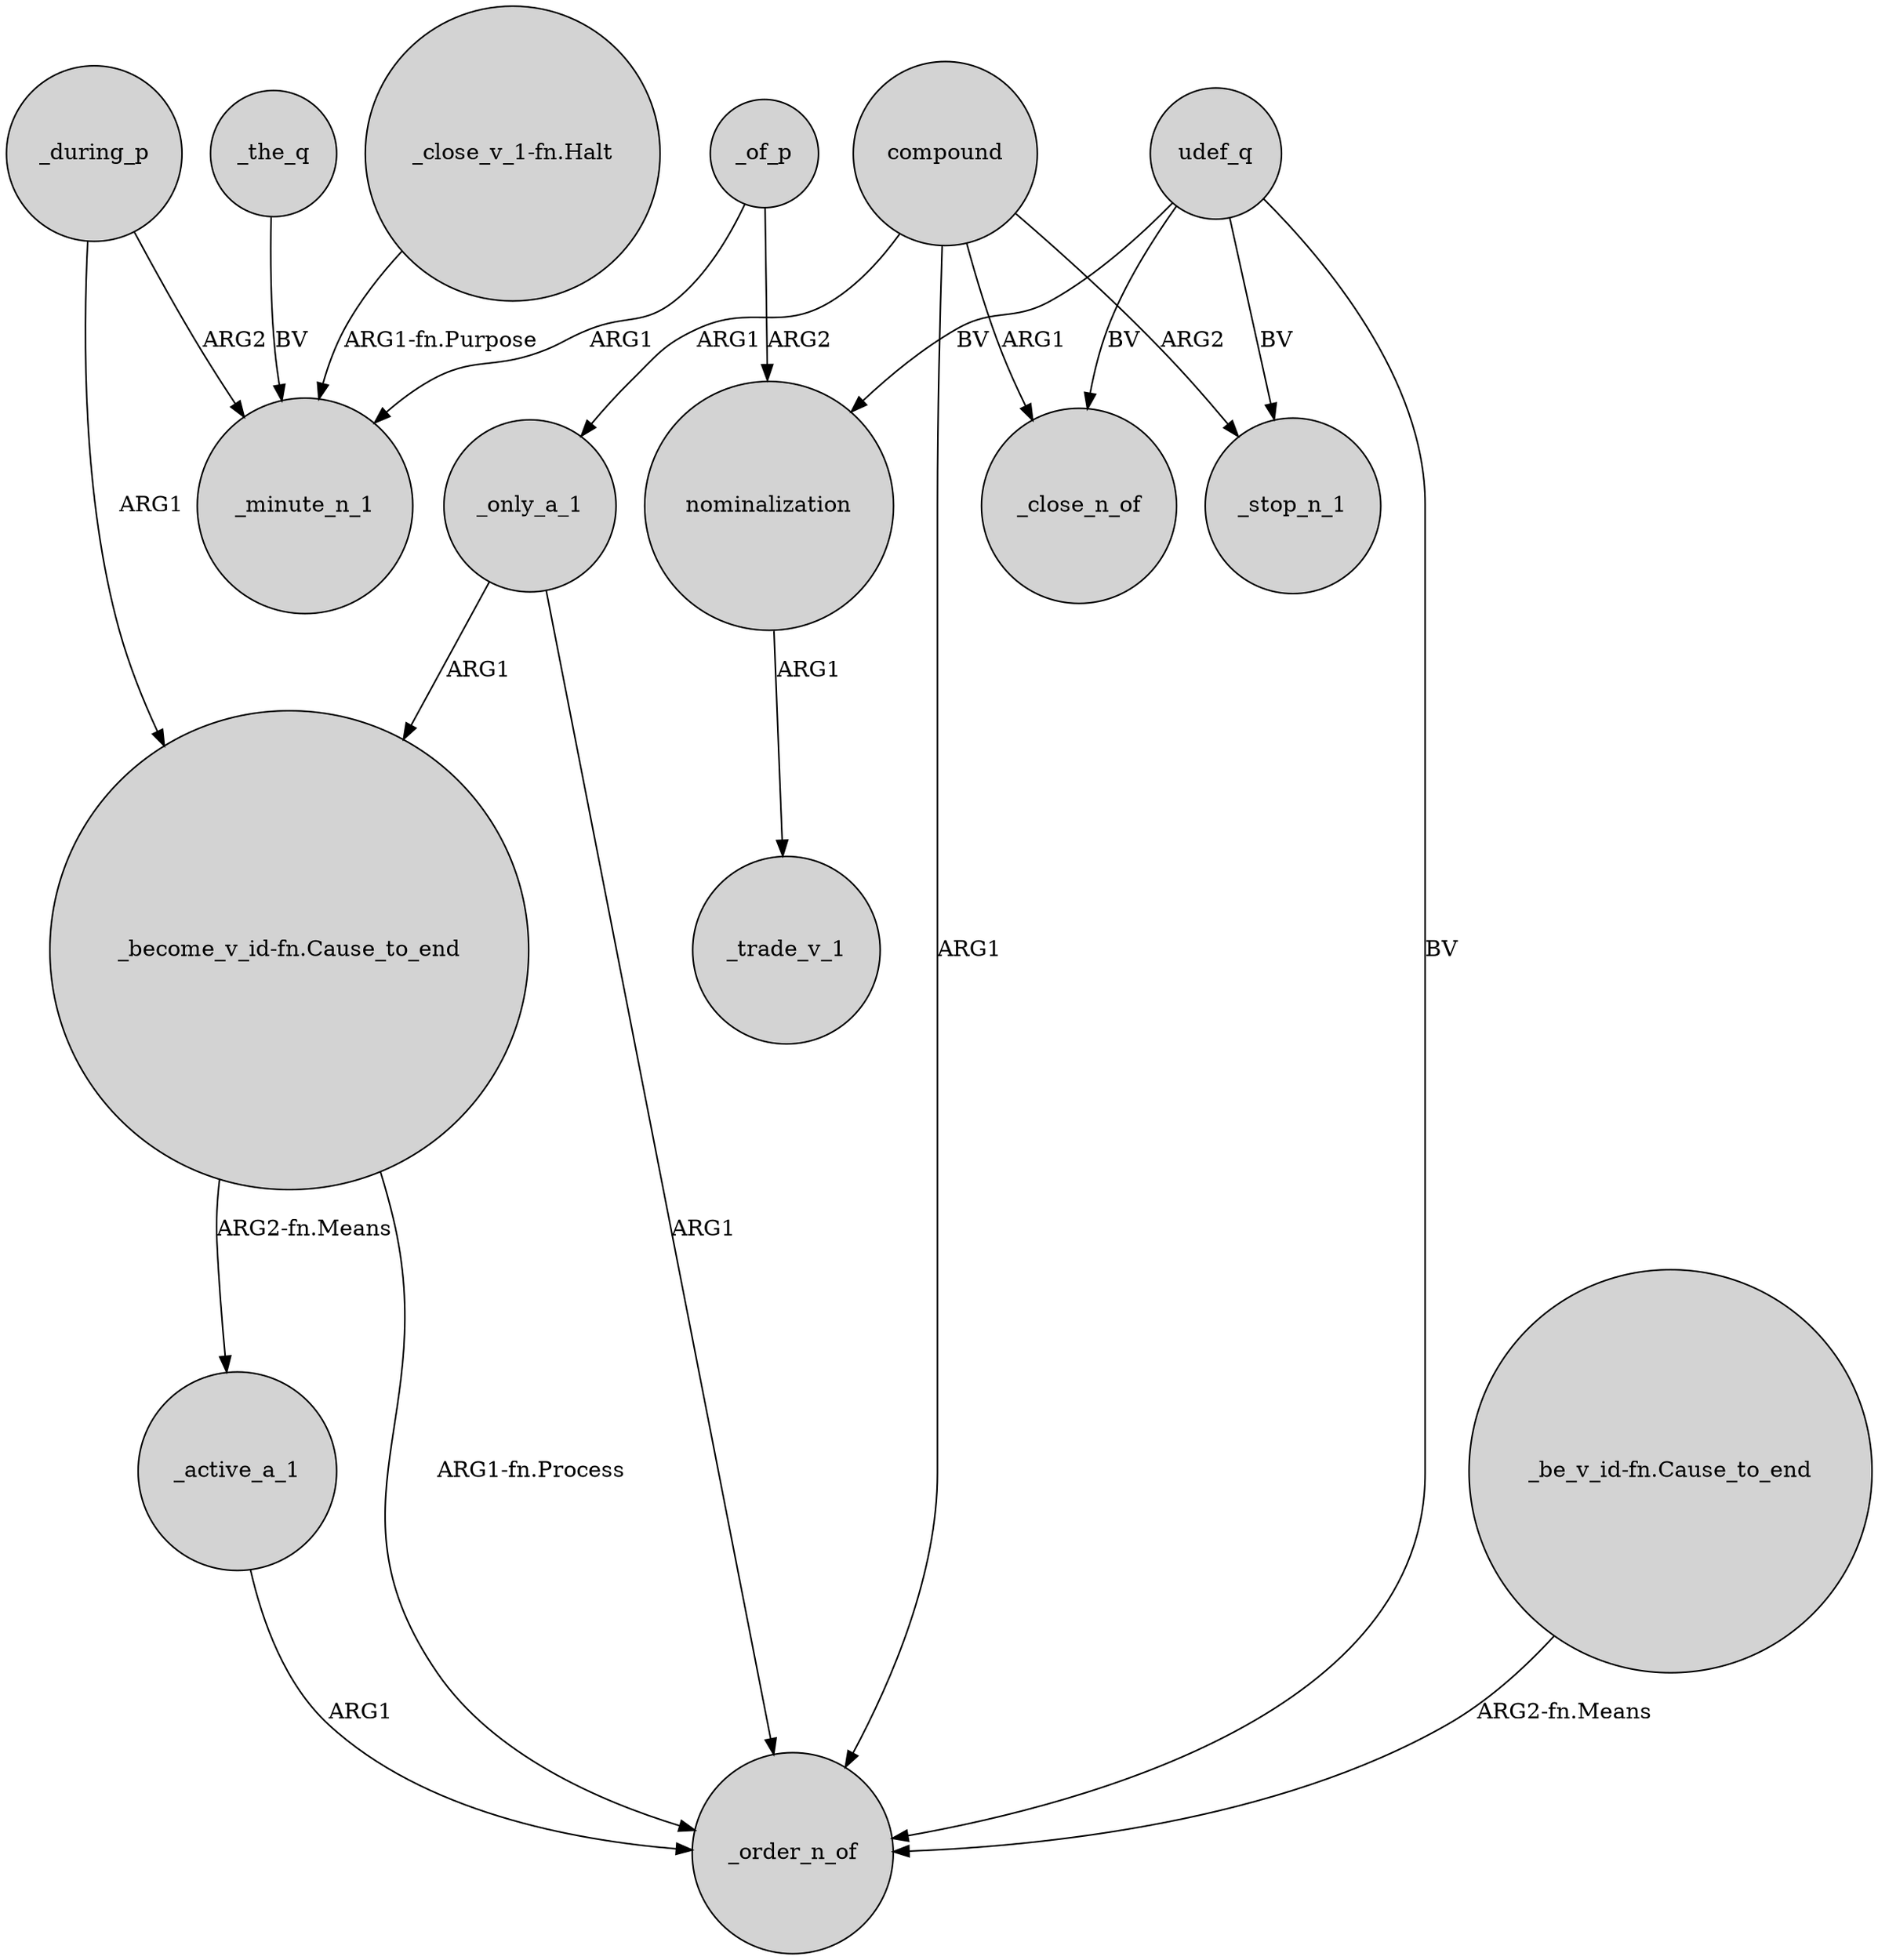 digraph {
	node [shape=circle style=filled]
	compound -> _order_n_of [label=ARG1]
	"_become_v_id-fn.Cause_to_end" -> _order_n_of [label="ARG1-fn.Process"]
	compound -> _close_n_of [label=ARG1]
	_during_p -> "_become_v_id-fn.Cause_to_end" [label=ARG1]
	_only_a_1 -> "_become_v_id-fn.Cause_to_end" [label=ARG1]
	_active_a_1 -> _order_n_of [label=ARG1]
	compound -> _only_a_1 [label=ARG1]
	udef_q -> nominalization [label=BV]
	udef_q -> _order_n_of [label=BV]
	"_close_v_1-fn.Halt" -> _minute_n_1 [label="ARG1-fn.Purpose"]
	"_be_v_id-fn.Cause_to_end" -> _order_n_of [label="ARG2-fn.Means"]
	compound -> _stop_n_1 [label=ARG2]
	"_become_v_id-fn.Cause_to_end" -> _active_a_1 [label="ARG2-fn.Means"]
	_the_q -> _minute_n_1 [label=BV]
	udef_q -> _stop_n_1 [label=BV]
	_of_p -> nominalization [label=ARG2]
	_during_p -> _minute_n_1 [label=ARG2]
	nominalization -> _trade_v_1 [label=ARG1]
	_of_p -> _minute_n_1 [label=ARG1]
	udef_q -> _close_n_of [label=BV]
	_only_a_1 -> _order_n_of [label=ARG1]
}
